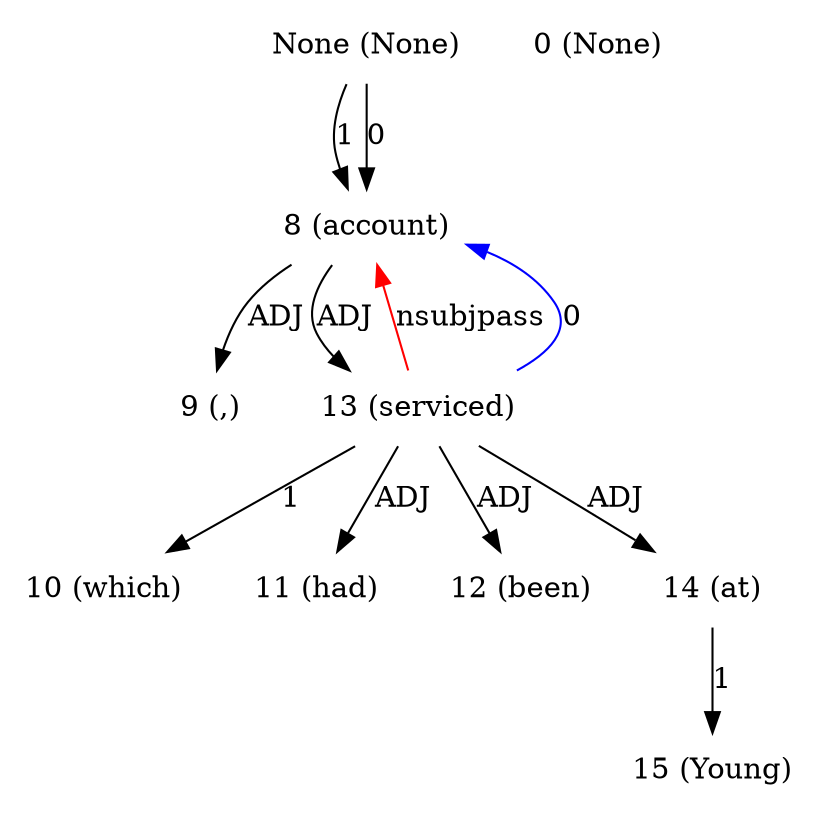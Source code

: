 digraph G{
edge [dir=forward]
node [shape=plaintext]

None [label="None (None)"]
None -> 8 [label="1"]
None [label="None (None)"]
None -> 8 [label="0"]
0 [label="0 (None)"]
8 [label="8 (account)"]
8 -> 9 [label="ADJ"]
8 -> 13 [label="ADJ"]
13 -> 8 [label="nsubjpass", color="red"]
9 [label="9 (,)"]
10 [label="10 (which)"]
11 [label="11 (had)"]
12 [label="12 (been)"]
13 [label="13 (serviced)"]
13 -> 10 [label="1"]
13 -> 8 [label="0", color="blue"]
13 -> 11 [label="ADJ"]
13 -> 12 [label="ADJ"]
13 -> 14 [label="ADJ"]
14 [label="14 (at)"]
14 -> 15 [label="1"]
15 [label="15 (Young)"]
}
